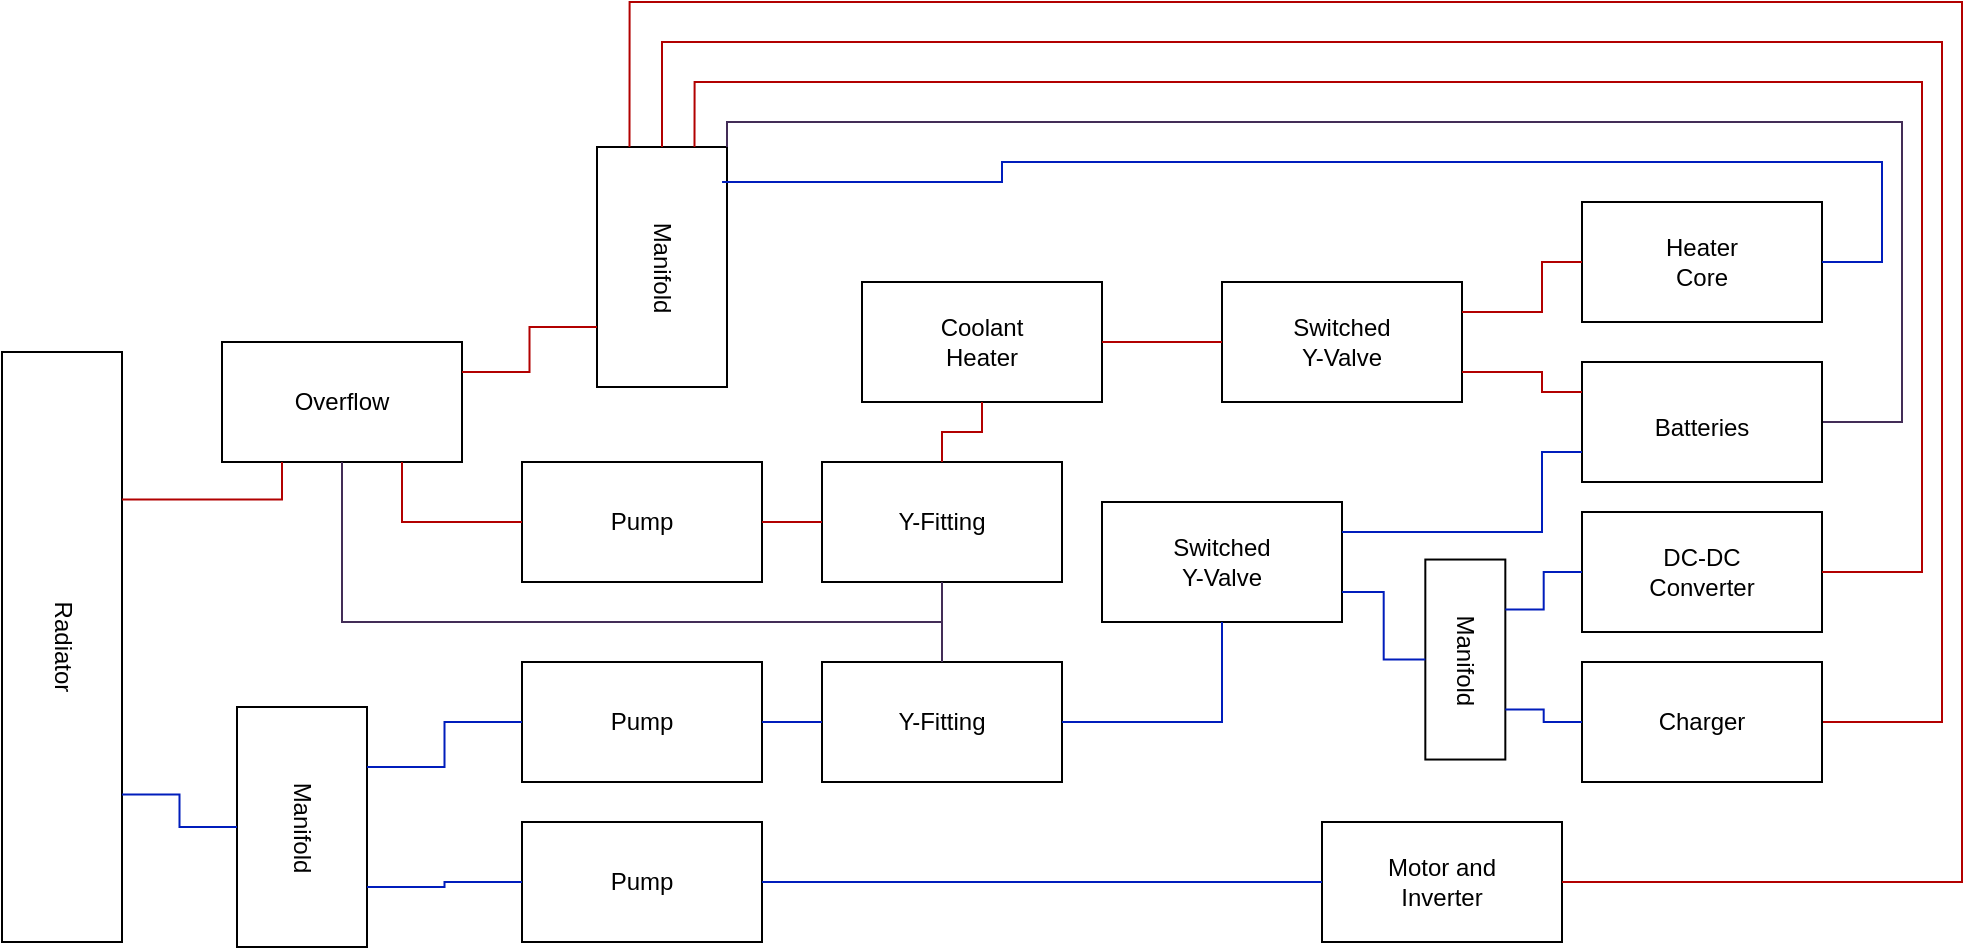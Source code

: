 <mxfile version="26.2.9">
  <diagram name="Page-1" id="PKuxj-kQF3zY9M0Z0oCe">
    <mxGraphModel dx="980" dy="611" grid="1" gridSize="10" guides="1" tooltips="1" connect="1" arrows="1" fold="1" page="1" pageScale="1" pageWidth="1100" pageHeight="850" math="0" shadow="0">
      <root>
        <mxCell id="0" />
        <mxCell id="1" parent="0" />
        <mxCell id="wSDJM-9C2P7-PzqC946q-3" value="" style="group" vertex="1" connectable="0" parent="1">
          <mxGeometry x="110" y="285" width="60" height="295" as="geometry" />
        </mxCell>
        <mxCell id="wSDJM-9C2P7-PzqC946q-1" value="" style="rounded=0;whiteSpace=wrap;html=1;" vertex="1" parent="wSDJM-9C2P7-PzqC946q-3">
          <mxGeometry width="60" height="295" as="geometry" />
        </mxCell>
        <mxCell id="wSDJM-9C2P7-PzqC946q-2" value="Radiator" style="text;html=1;align=center;verticalAlign=middle;whiteSpace=wrap;rounded=0;rotation=90;" vertex="1" parent="wSDJM-9C2P7-PzqC946q-3">
          <mxGeometry y="131.696" width="60" height="31.607" as="geometry" />
        </mxCell>
        <mxCell id="wSDJM-9C2P7-PzqC946q-6" value="" style="group;rotation=90;" vertex="1" connectable="0" parent="1">
          <mxGeometry x="200" y="490" width="120" height="65" as="geometry" />
        </mxCell>
        <mxCell id="wSDJM-9C2P7-PzqC946q-4" value="" style="rounded=0;whiteSpace=wrap;html=1;rotation=90;" vertex="1" parent="wSDJM-9C2P7-PzqC946q-6">
          <mxGeometry width="120" height="65" as="geometry" />
        </mxCell>
        <mxCell id="wSDJM-9C2P7-PzqC946q-5" value="&lt;div&gt;Manifold&lt;/div&gt;" style="text;html=1;align=center;verticalAlign=middle;whiteSpace=wrap;rounded=0;rotation=90;" vertex="1" parent="wSDJM-9C2P7-PzqC946q-6">
          <mxGeometry x="30" y="18" width="60" height="30" as="geometry" />
        </mxCell>
        <mxCell id="wSDJM-9C2P7-PzqC946q-9" value="" style="group" vertex="1" connectable="0" parent="1">
          <mxGeometry x="370" y="440" width="120" height="60" as="geometry" />
        </mxCell>
        <mxCell id="wSDJM-9C2P7-PzqC946q-7" value="" style="rounded=0;whiteSpace=wrap;html=1;" vertex="1" parent="wSDJM-9C2P7-PzqC946q-9">
          <mxGeometry width="120" height="60" as="geometry" />
        </mxCell>
        <mxCell id="wSDJM-9C2P7-PzqC946q-8" value="&lt;div&gt;Pump&lt;/div&gt;" style="text;html=1;align=center;verticalAlign=middle;whiteSpace=wrap;rounded=0;" vertex="1" parent="wSDJM-9C2P7-PzqC946q-9">
          <mxGeometry x="30" y="15" width="60" height="30" as="geometry" />
        </mxCell>
        <mxCell id="wSDJM-9C2P7-PzqC946q-10" value="" style="group" vertex="1" connectable="0" parent="1">
          <mxGeometry x="370" y="520" width="120" height="60" as="geometry" />
        </mxCell>
        <mxCell id="wSDJM-9C2P7-PzqC946q-11" value="" style="rounded=0;whiteSpace=wrap;html=1;" vertex="1" parent="wSDJM-9C2P7-PzqC946q-10">
          <mxGeometry width="120" height="60" as="geometry" />
        </mxCell>
        <mxCell id="wSDJM-9C2P7-PzqC946q-12" value="&lt;div&gt;Pump&lt;/div&gt;" style="text;html=1;align=center;verticalAlign=middle;whiteSpace=wrap;rounded=0;" vertex="1" parent="wSDJM-9C2P7-PzqC946q-10">
          <mxGeometry x="30" y="15" width="60" height="30" as="geometry" />
        </mxCell>
        <mxCell id="wSDJM-9C2P7-PzqC946q-15" value="" style="group;rotation=90;" vertex="1" connectable="0" parent="1">
          <mxGeometry x="380" y="210" width="120" height="65" as="geometry" />
        </mxCell>
        <mxCell id="wSDJM-9C2P7-PzqC946q-16" value="" style="rounded=0;whiteSpace=wrap;html=1;rotation=90;" vertex="1" parent="wSDJM-9C2P7-PzqC946q-15">
          <mxGeometry width="120" height="65" as="geometry" />
        </mxCell>
        <mxCell id="wSDJM-9C2P7-PzqC946q-17" value="&lt;div&gt;Manifold&lt;/div&gt;" style="text;html=1;align=center;verticalAlign=middle;whiteSpace=wrap;rounded=0;rotation=90;" vertex="1" parent="wSDJM-9C2P7-PzqC946q-15">
          <mxGeometry x="30" y="18" width="60" height="30" as="geometry" />
        </mxCell>
        <mxCell id="wSDJM-9C2P7-PzqC946q-20" value="" style="group" vertex="1" connectable="0" parent="1">
          <mxGeometry x="220" y="280" width="120" height="60" as="geometry" />
        </mxCell>
        <mxCell id="wSDJM-9C2P7-PzqC946q-18" value="" style="rounded=0;whiteSpace=wrap;html=1;" vertex="1" parent="wSDJM-9C2P7-PzqC946q-20">
          <mxGeometry width="120" height="60" as="geometry" />
        </mxCell>
        <mxCell id="wSDJM-9C2P7-PzqC946q-19" value="Overflow" style="text;html=1;align=center;verticalAlign=middle;whiteSpace=wrap;rounded=0;" vertex="1" parent="wSDJM-9C2P7-PzqC946q-20">
          <mxGeometry x="30" y="15" width="60" height="30" as="geometry" />
        </mxCell>
        <mxCell id="wSDJM-9C2P7-PzqC946q-29" value="" style="group" vertex="1" connectable="0" parent="1">
          <mxGeometry x="900" y="365" width="120" height="60" as="geometry" />
        </mxCell>
        <mxCell id="wSDJM-9C2P7-PzqC946q-24" value="" style="rounded=0;whiteSpace=wrap;html=1;" vertex="1" parent="wSDJM-9C2P7-PzqC946q-29">
          <mxGeometry width="120" height="60" as="geometry" />
        </mxCell>
        <mxCell id="wSDJM-9C2P7-PzqC946q-25" value="DC-DC Converter" style="text;html=1;align=center;verticalAlign=middle;whiteSpace=wrap;rounded=0;" vertex="1" parent="wSDJM-9C2P7-PzqC946q-29">
          <mxGeometry x="30" y="15" width="60" height="30" as="geometry" />
        </mxCell>
        <mxCell id="wSDJM-9C2P7-PzqC946q-32" value="" style="group" vertex="1" connectable="0" parent="1">
          <mxGeometry x="660" y="360" width="120" height="60" as="geometry" />
        </mxCell>
        <mxCell id="wSDJM-9C2P7-PzqC946q-30" value="" style="rounded=0;whiteSpace=wrap;html=1;" vertex="1" parent="wSDJM-9C2P7-PzqC946q-32">
          <mxGeometry width="120" height="60" as="geometry" />
        </mxCell>
        <mxCell id="wSDJM-9C2P7-PzqC946q-31" value="Switched Y-Valve" style="text;html=1;align=center;verticalAlign=middle;whiteSpace=wrap;rounded=0;" vertex="1" parent="wSDJM-9C2P7-PzqC946q-32">
          <mxGeometry x="30" y="15" width="60" height="30" as="geometry" />
        </mxCell>
        <mxCell id="wSDJM-9C2P7-PzqC946q-35" value="" style="group" vertex="1" connectable="0" parent="1">
          <mxGeometry x="540" y="250" width="120" height="60" as="geometry" />
        </mxCell>
        <mxCell id="wSDJM-9C2P7-PzqC946q-33" value="" style="rounded=0;whiteSpace=wrap;html=1;" vertex="1" parent="wSDJM-9C2P7-PzqC946q-35">
          <mxGeometry width="120" height="60" as="geometry" />
        </mxCell>
        <mxCell id="wSDJM-9C2P7-PzqC946q-34" value="Coolant Heater" style="text;html=1;align=center;verticalAlign=middle;whiteSpace=wrap;rounded=0;" vertex="1" parent="wSDJM-9C2P7-PzqC946q-35">
          <mxGeometry x="30" y="15" width="60" height="30" as="geometry" />
        </mxCell>
        <mxCell id="wSDJM-9C2P7-PzqC946q-36" value="" style="group" vertex="1" connectable="0" parent="1">
          <mxGeometry x="770" y="520" width="120" height="60" as="geometry" />
        </mxCell>
        <mxCell id="wSDJM-9C2P7-PzqC946q-13" value="" style="rounded=0;whiteSpace=wrap;html=1;" vertex="1" parent="wSDJM-9C2P7-PzqC946q-36">
          <mxGeometry width="120" height="60" as="geometry" />
        </mxCell>
        <mxCell id="wSDJM-9C2P7-PzqC946q-14" value="Motor and Inverter" style="text;html=1;align=center;verticalAlign=middle;whiteSpace=wrap;rounded=0;" vertex="1" parent="wSDJM-9C2P7-PzqC946q-36">
          <mxGeometry x="30" y="15" width="60" height="30" as="geometry" />
        </mxCell>
        <mxCell id="wSDJM-9C2P7-PzqC946q-37" value="" style="endArrow=none;html=1;rounded=0;entryX=0;entryY=0.5;entryDx=0;entryDy=0;exitX=1;exitY=0.5;exitDx=0;exitDy=0;fillColor=#0050ef;strokeColor=#001DBC;" edge="1" parent="1" source="wSDJM-9C2P7-PzqC946q-11" target="wSDJM-9C2P7-PzqC946q-13">
          <mxGeometry width="50" height="50" relative="1" as="geometry">
            <mxPoint x="470" y="440" as="sourcePoint" />
            <mxPoint x="520" y="390" as="targetPoint" />
          </mxGeometry>
        </mxCell>
        <mxCell id="wSDJM-9C2P7-PzqC946q-39" value="" style="endArrow=none;html=1;rounded=0;exitX=1;exitY=0.5;exitDx=0;exitDy=0;fillColor=#e51400;strokeColor=#B20000;entryX=0;entryY=0.75;entryDx=0;entryDy=0;edgeStyle=orthogonalEdgeStyle;" edge="1" parent="1" source="wSDJM-9C2P7-PzqC946q-13" target="wSDJM-9C2P7-PzqC946q-16">
          <mxGeometry width="50" height="50" relative="1" as="geometry">
            <mxPoint x="470" y="440" as="sourcePoint" />
            <mxPoint x="950" y="550" as="targetPoint" />
            <Array as="points">
              <mxPoint x="1090" y="550" />
              <mxPoint x="1090" y="110" />
              <mxPoint x="424" y="110" />
            </Array>
          </mxGeometry>
        </mxCell>
        <mxCell id="wSDJM-9C2P7-PzqC946q-40" value="" style="endArrow=none;html=1;rounded=0;exitX=1;exitY=0.75;exitDx=0;exitDy=0;entryX=0.5;entryY=1;entryDx=0;entryDy=0;edgeStyle=orthogonalEdgeStyle;fillColor=#0050ef;strokeColor=#001DBC;" edge="1" parent="1" source="wSDJM-9C2P7-PzqC946q-1" target="wSDJM-9C2P7-PzqC946q-4">
          <mxGeometry width="50" height="50" relative="1" as="geometry">
            <mxPoint x="470" y="440" as="sourcePoint" />
            <mxPoint x="520" y="390" as="targetPoint" />
          </mxGeometry>
        </mxCell>
        <mxCell id="wSDJM-9C2P7-PzqC946q-41" value="" style="endArrow=none;html=1;rounded=0;exitX=0.25;exitY=0;exitDx=0;exitDy=0;entryX=0;entryY=0.5;entryDx=0;entryDy=0;fillColor=#0050ef;strokeColor=#001DBC;edgeStyle=orthogonalEdgeStyle;" edge="1" parent="1" source="wSDJM-9C2P7-PzqC946q-4" target="wSDJM-9C2P7-PzqC946q-7">
          <mxGeometry width="50" height="50" relative="1" as="geometry">
            <mxPoint x="470" y="440" as="sourcePoint" />
            <mxPoint x="520" y="390" as="targetPoint" />
          </mxGeometry>
        </mxCell>
        <mxCell id="wSDJM-9C2P7-PzqC946q-42" value="" style="endArrow=none;html=1;rounded=0;exitX=0.75;exitY=0;exitDx=0;exitDy=0;entryX=0;entryY=0.5;entryDx=0;entryDy=0;fillColor=#0050ef;strokeColor=#001DBC;edgeStyle=orthogonalEdgeStyle;" edge="1" parent="1" source="wSDJM-9C2P7-PzqC946q-4" target="wSDJM-9C2P7-PzqC946q-11">
          <mxGeometry width="50" height="50" relative="1" as="geometry">
            <mxPoint x="470" y="440" as="sourcePoint" />
            <mxPoint x="520" y="390" as="targetPoint" />
          </mxGeometry>
        </mxCell>
        <mxCell id="wSDJM-9C2P7-PzqC946q-45" value="" style="group" vertex="1" connectable="0" parent="1">
          <mxGeometry x="520" y="440" width="120" height="60" as="geometry" />
        </mxCell>
        <mxCell id="wSDJM-9C2P7-PzqC946q-43" value="" style="rounded=0;whiteSpace=wrap;html=1;" vertex="1" parent="wSDJM-9C2P7-PzqC946q-45">
          <mxGeometry width="120" height="60" as="geometry" />
        </mxCell>
        <mxCell id="wSDJM-9C2P7-PzqC946q-44" value="Y-Fitting" style="text;html=1;align=center;verticalAlign=middle;whiteSpace=wrap;rounded=0;" vertex="1" parent="wSDJM-9C2P7-PzqC946q-45">
          <mxGeometry x="30" y="15" width="60" height="30" as="geometry" />
        </mxCell>
        <mxCell id="wSDJM-9C2P7-PzqC946q-46" value="" style="endArrow=none;html=1;rounded=0;exitX=1;exitY=0.5;exitDx=0;exitDy=0;entryX=0;entryY=0.5;entryDx=0;entryDy=0;fillColor=#0050ef;strokeColor=#001DBC;" edge="1" parent="1" source="wSDJM-9C2P7-PzqC946q-7" target="wSDJM-9C2P7-PzqC946q-43">
          <mxGeometry width="50" height="50" relative="1" as="geometry">
            <mxPoint x="470" y="440" as="sourcePoint" />
            <mxPoint x="520" y="390" as="targetPoint" />
          </mxGeometry>
        </mxCell>
        <mxCell id="wSDJM-9C2P7-PzqC946q-48" value="" style="endArrow=none;html=1;rounded=0;exitX=1;exitY=0.5;exitDx=0;exitDy=0;entryX=0.5;entryY=1;entryDx=0;entryDy=0;edgeStyle=orthogonalEdgeStyle;fillColor=#0050ef;strokeColor=#001DBC;" edge="1" parent="1" source="wSDJM-9C2P7-PzqC946q-43" target="wSDJM-9C2P7-PzqC946q-30">
          <mxGeometry width="50" height="50" relative="1" as="geometry">
            <mxPoint x="470" y="440" as="sourcePoint" />
            <mxPoint x="520" y="390" as="targetPoint" />
          </mxGeometry>
        </mxCell>
        <mxCell id="wSDJM-9C2P7-PzqC946q-54" value="" style="group;rotation=90;" vertex="1" connectable="0" parent="1">
          <mxGeometry x="810" y="420" width="100" height="40" as="geometry" />
        </mxCell>
        <mxCell id="wSDJM-9C2P7-PzqC946q-55" value="" style="rounded=0;whiteSpace=wrap;html=1;rotation=90;" vertex="1" parent="wSDJM-9C2P7-PzqC946q-54">
          <mxGeometry x="-18.333" y="-1.231" width="100" height="40" as="geometry" />
        </mxCell>
        <mxCell id="wSDJM-9C2P7-PzqC946q-56" value="&lt;div&gt;Manifold&lt;/div&gt;" style="text;html=1;align=center;verticalAlign=middle;whiteSpace=wrap;rounded=0;rotation=90;" vertex="1" parent="wSDJM-9C2P7-PzqC946q-54">
          <mxGeometry x="6.667" y="9.846" width="50" height="18.462" as="geometry" />
        </mxCell>
        <mxCell id="wSDJM-9C2P7-PzqC946q-62" value="" style="endArrow=none;html=1;rounded=0;exitX=1;exitY=0.5;exitDx=0;exitDy=0;entryX=0;entryY=0.5;entryDx=0;entryDy=0;fillColor=#e51400;strokeColor=#B20000;edgeStyle=orthogonalEdgeStyle;" edge="1" parent="1" source="wSDJM-9C2P7-PzqC946q-21" target="wSDJM-9C2P7-PzqC946q-16">
          <mxGeometry width="50" height="50" relative="1" as="geometry">
            <mxPoint x="610" y="440" as="sourcePoint" />
            <mxPoint x="660" y="390" as="targetPoint" />
            <Array as="points">
              <mxPoint x="1080" y="470" />
              <mxPoint x="1080" y="130" />
              <mxPoint x="440" y="130" />
            </Array>
          </mxGeometry>
        </mxCell>
        <mxCell id="wSDJM-9C2P7-PzqC946q-63" value="" style="endArrow=none;html=1;rounded=0;exitX=1;exitY=0.5;exitDx=0;exitDy=0;entryX=0;entryY=0.25;entryDx=0;entryDy=0;fillColor=#e51400;strokeColor=#B20000;edgeStyle=orthogonalEdgeStyle;" edge="1" parent="1" source="wSDJM-9C2P7-PzqC946q-24" target="wSDJM-9C2P7-PzqC946q-16">
          <mxGeometry width="50" height="50" relative="1" as="geometry">
            <mxPoint x="610" y="440" as="sourcePoint" />
            <mxPoint x="660" y="390" as="targetPoint" />
            <Array as="points">
              <mxPoint x="1070" y="395" />
              <mxPoint x="1070" y="150" />
              <mxPoint x="456" y="150" />
            </Array>
          </mxGeometry>
        </mxCell>
        <mxCell id="wSDJM-9C2P7-PzqC946q-64" value="" style="endArrow=none;html=1;rounded=0;exitX=1;exitY=0.5;exitDx=0;exitDy=0;entryX=0;entryY=0;entryDx=0;entryDy=0;fillColor=#76608a;strokeColor=#432D57;edgeStyle=orthogonalEdgeStyle;" edge="1" parent="1" source="wSDJM-9C2P7-PzqC946q-26" target="wSDJM-9C2P7-PzqC946q-16">
          <mxGeometry width="50" height="50" relative="1" as="geometry">
            <mxPoint x="610" y="440" as="sourcePoint" />
            <mxPoint x="660" y="390" as="targetPoint" />
            <Array as="points">
              <mxPoint x="1060" y="320" />
              <mxPoint x="1060" y="170" />
              <mxPoint x="473" y="170" />
            </Array>
          </mxGeometry>
        </mxCell>
        <mxCell id="wSDJM-9C2P7-PzqC946q-67" value="" style="group" vertex="1" connectable="0" parent="1">
          <mxGeometry x="900" y="290" width="120" height="60" as="geometry" />
        </mxCell>
        <mxCell id="wSDJM-9C2P7-PzqC946q-26" value="" style="rounded=0;whiteSpace=wrap;html=1;container=0;" vertex="1" parent="wSDJM-9C2P7-PzqC946q-67">
          <mxGeometry width="120" height="60" as="geometry" />
        </mxCell>
        <mxCell id="wSDJM-9C2P7-PzqC946q-22" value="Batteries" style="text;html=1;align=center;verticalAlign=middle;whiteSpace=wrap;rounded=0;" vertex="1" parent="wSDJM-9C2P7-PzqC946q-67">
          <mxGeometry x="30" y="17.5" width="60" height="30" as="geometry" />
        </mxCell>
        <mxCell id="wSDJM-9C2P7-PzqC946q-68" value="" style="group" vertex="1" connectable="0" parent="1">
          <mxGeometry x="900" y="440" width="120" height="60" as="geometry" />
        </mxCell>
        <mxCell id="wSDJM-9C2P7-PzqC946q-21" value="" style="rounded=0;whiteSpace=wrap;html=1;" vertex="1" parent="wSDJM-9C2P7-PzqC946q-68">
          <mxGeometry width="120" height="60" as="geometry" />
        </mxCell>
        <mxCell id="wSDJM-9C2P7-PzqC946q-27" value="Charger" style="text;html=1;align=center;verticalAlign=middle;whiteSpace=wrap;rounded=0;container=0;" vertex="1" parent="wSDJM-9C2P7-PzqC946q-68">
          <mxGeometry x="30" y="15" width="60" height="30" as="geometry" />
        </mxCell>
        <mxCell id="wSDJM-9C2P7-PzqC946q-69" value="" style="rounded=0;whiteSpace=wrap;html=1;" vertex="1" parent="1">
          <mxGeometry x="900" y="210" width="120" height="60" as="geometry" />
        </mxCell>
        <mxCell id="wSDJM-9C2P7-PzqC946q-75" value="" style="group" vertex="1" connectable="0" parent="1">
          <mxGeometry x="720" y="250" width="120" height="60" as="geometry" />
        </mxCell>
        <mxCell id="wSDJM-9C2P7-PzqC946q-76" value="" style="rounded=0;whiteSpace=wrap;html=1;" vertex="1" parent="wSDJM-9C2P7-PzqC946q-75">
          <mxGeometry width="120" height="60" as="geometry" />
        </mxCell>
        <mxCell id="wSDJM-9C2P7-PzqC946q-77" value="Switched Y-Valve" style="text;html=1;align=center;verticalAlign=middle;whiteSpace=wrap;rounded=0;" vertex="1" parent="wSDJM-9C2P7-PzqC946q-75">
          <mxGeometry x="30" y="15" width="60" height="30" as="geometry" />
        </mxCell>
        <mxCell id="wSDJM-9C2P7-PzqC946q-78" value="" style="group" vertex="1" connectable="0" parent="1">
          <mxGeometry x="370" y="340" width="120" height="60" as="geometry" />
        </mxCell>
        <mxCell id="wSDJM-9C2P7-PzqC946q-79" value="" style="rounded=0;whiteSpace=wrap;html=1;" vertex="1" parent="wSDJM-9C2P7-PzqC946q-78">
          <mxGeometry width="120" height="60" as="geometry" />
        </mxCell>
        <mxCell id="wSDJM-9C2P7-PzqC946q-80" value="&lt;div&gt;Pump&lt;/div&gt;" style="text;html=1;align=center;verticalAlign=middle;whiteSpace=wrap;rounded=0;" vertex="1" parent="wSDJM-9C2P7-PzqC946q-78">
          <mxGeometry x="30" y="15" width="60" height="30" as="geometry" />
        </mxCell>
        <mxCell id="wSDJM-9C2P7-PzqC946q-81" value="" style="group" vertex="1" connectable="0" parent="1">
          <mxGeometry x="520" y="340" width="120" height="60" as="geometry" />
        </mxCell>
        <mxCell id="wSDJM-9C2P7-PzqC946q-82" value="" style="rounded=0;whiteSpace=wrap;html=1;" vertex="1" parent="wSDJM-9C2P7-PzqC946q-81">
          <mxGeometry width="120" height="60" as="geometry" />
        </mxCell>
        <mxCell id="wSDJM-9C2P7-PzqC946q-83" value="Y-Fitting" style="text;html=1;align=center;verticalAlign=middle;whiteSpace=wrap;rounded=0;" vertex="1" parent="wSDJM-9C2P7-PzqC946q-81">
          <mxGeometry x="30" y="15" width="60" height="30" as="geometry" />
        </mxCell>
        <mxCell id="wSDJM-9C2P7-PzqC946q-84" value="" style="endArrow=none;html=1;rounded=0;exitX=1;exitY=0.5;exitDx=0;exitDy=0;entryX=0;entryY=0.5;entryDx=0;entryDy=0;fillColor=#e51400;strokeColor=#B20000;" edge="1" source="wSDJM-9C2P7-PzqC946q-79" target="wSDJM-9C2P7-PzqC946q-82" parent="1">
          <mxGeometry width="50" height="50" relative="1" as="geometry">
            <mxPoint x="450" y="340" as="sourcePoint" />
            <mxPoint x="500" y="290" as="targetPoint" />
          </mxGeometry>
        </mxCell>
        <mxCell id="wSDJM-9C2P7-PzqC946q-85" value="" style="endArrow=none;html=1;rounded=0;entryX=0.25;entryY=1;entryDx=0;entryDy=0;exitX=1;exitY=0.25;exitDx=0;exitDy=0;edgeStyle=orthogonalEdgeStyle;fillColor=#e51400;strokeColor=#B20000;" edge="1" parent="1" source="wSDJM-9C2P7-PzqC946q-1" target="wSDJM-9C2P7-PzqC946q-18">
          <mxGeometry width="50" height="50" relative="1" as="geometry">
            <mxPoint x="460" y="440" as="sourcePoint" />
            <mxPoint x="510" y="390" as="targetPoint" />
          </mxGeometry>
        </mxCell>
        <mxCell id="wSDJM-9C2P7-PzqC946q-86" value="" style="endArrow=none;html=1;rounded=0;exitX=1;exitY=0.25;exitDx=0;exitDy=0;entryX=0.75;entryY=1;entryDx=0;entryDy=0;fillColor=#e51400;strokeColor=#B20000;edgeStyle=orthogonalEdgeStyle;" edge="1" parent="1" source="wSDJM-9C2P7-PzqC946q-18" target="wSDJM-9C2P7-PzqC946q-16">
          <mxGeometry width="50" height="50" relative="1" as="geometry">
            <mxPoint x="460" y="440" as="sourcePoint" />
            <mxPoint x="510" y="390" as="targetPoint" />
          </mxGeometry>
        </mxCell>
        <mxCell id="wSDJM-9C2P7-PzqC946q-87" value="" style="endArrow=none;html=1;rounded=0;entryX=0.75;entryY=1;entryDx=0;entryDy=0;exitX=0;exitY=0.5;exitDx=0;exitDy=0;fillColor=#e51400;strokeColor=#B20000;edgeStyle=orthogonalEdgeStyle;" edge="1" parent="1" source="wSDJM-9C2P7-PzqC946q-79" target="wSDJM-9C2P7-PzqC946q-18">
          <mxGeometry width="50" height="50" relative="1" as="geometry">
            <mxPoint x="460" y="440" as="sourcePoint" />
            <mxPoint x="510" y="390" as="targetPoint" />
          </mxGeometry>
        </mxCell>
        <mxCell id="wSDJM-9C2P7-PzqC946q-88" value="" style="endArrow=none;html=1;rounded=0;entryX=0.5;entryY=1;entryDx=0;entryDy=0;exitX=0.5;exitY=1;exitDx=0;exitDy=0;edgeStyle=orthogonalEdgeStyle;fillColor=#76608a;strokeColor=#432D57;" edge="1" parent="1" source="wSDJM-9C2P7-PzqC946q-18" target="wSDJM-9C2P7-PzqC946q-82">
          <mxGeometry width="50" height="50" relative="1" as="geometry">
            <mxPoint x="460" y="440" as="sourcePoint" />
            <mxPoint x="510" y="390" as="targetPoint" />
            <Array as="points">
              <mxPoint x="280" y="420" />
              <mxPoint x="580" y="420" />
            </Array>
          </mxGeometry>
        </mxCell>
        <mxCell id="wSDJM-9C2P7-PzqC946q-89" value="" style="endArrow=none;html=1;rounded=0;entryX=0.5;entryY=0;entryDx=0;entryDy=0;exitX=0.5;exitY=1;exitDx=0;exitDy=0;edgeStyle=orthogonalEdgeStyle;fillColor=#76608a;strokeColor=#432D57;" edge="1" parent="1" source="wSDJM-9C2P7-PzqC946q-18" target="wSDJM-9C2P7-PzqC946q-43">
          <mxGeometry width="50" height="50" relative="1" as="geometry">
            <mxPoint x="460" y="440" as="sourcePoint" />
            <mxPoint x="510" y="390" as="targetPoint" />
            <Array as="points">
              <mxPoint x="280" y="420" />
              <mxPoint x="580" y="420" />
            </Array>
          </mxGeometry>
        </mxCell>
        <mxCell id="wSDJM-9C2P7-PzqC946q-90" value="" style="endArrow=none;html=1;rounded=0;entryX=0.5;entryY=0;entryDx=0;entryDy=0;exitX=0.5;exitY=1;exitDx=0;exitDy=0;fillColor=#e51400;strokeColor=#B20000;edgeStyle=orthogonalEdgeStyle;" edge="1" parent="1" source="wSDJM-9C2P7-PzqC946q-33" target="wSDJM-9C2P7-PzqC946q-82">
          <mxGeometry width="50" height="50" relative="1" as="geometry">
            <mxPoint x="460" y="440" as="sourcePoint" />
            <mxPoint x="510" y="390" as="targetPoint" />
          </mxGeometry>
        </mxCell>
        <mxCell id="wSDJM-9C2P7-PzqC946q-92" value="" style="endArrow=none;html=1;rounded=0;exitX=1;exitY=0.5;exitDx=0;exitDy=0;entryX=0;entryY=0.5;entryDx=0;entryDy=0;fillColor=#e51400;strokeColor=#B20000;" edge="1" parent="1" source="wSDJM-9C2P7-PzqC946q-33" target="wSDJM-9C2P7-PzqC946q-76">
          <mxGeometry width="50" height="50" relative="1" as="geometry">
            <mxPoint x="460" y="440" as="sourcePoint" />
            <mxPoint x="510" y="390" as="targetPoint" />
          </mxGeometry>
        </mxCell>
        <mxCell id="wSDJM-9C2P7-PzqC946q-93" value="Heater Core" style="text;html=1;align=center;verticalAlign=middle;whiteSpace=wrap;rounded=0;" vertex="1" parent="1">
          <mxGeometry x="930" y="225" width="60" height="30" as="geometry" />
        </mxCell>
        <mxCell id="wSDJM-9C2P7-PzqC946q-94" value="" style="endArrow=none;html=1;rounded=0;entryX=1;entryY=0.25;entryDx=0;entryDy=0;exitX=0;exitY=0.5;exitDx=0;exitDy=0;fillColor=#e51400;strokeColor=#B20000;edgeStyle=orthogonalEdgeStyle;" edge="1" parent="1" source="wSDJM-9C2P7-PzqC946q-69" target="wSDJM-9C2P7-PzqC946q-76">
          <mxGeometry width="50" height="50" relative="1" as="geometry">
            <mxPoint x="650" y="440" as="sourcePoint" />
            <mxPoint x="700" y="390" as="targetPoint" />
            <Array as="points">
              <mxPoint x="880" y="240" />
              <mxPoint x="880" y="265" />
            </Array>
          </mxGeometry>
        </mxCell>
        <mxCell id="wSDJM-9C2P7-PzqC946q-95" value="" style="endArrow=none;html=1;rounded=0;entryX=1;entryY=0.75;entryDx=0;entryDy=0;exitX=0;exitY=0.25;exitDx=0;exitDy=0;fillColor=#e51400;strokeColor=#B20000;edgeStyle=orthogonalEdgeStyle;" edge="1" parent="1" source="wSDJM-9C2P7-PzqC946q-26" target="wSDJM-9C2P7-PzqC946q-76">
          <mxGeometry width="50" height="50" relative="1" as="geometry">
            <mxPoint x="650" y="440" as="sourcePoint" />
            <mxPoint x="700" y="390" as="targetPoint" />
            <Array as="points">
              <mxPoint x="880" y="305" />
              <mxPoint x="880" y="295" />
            </Array>
          </mxGeometry>
        </mxCell>
        <mxCell id="wSDJM-9C2P7-PzqC946q-96" value="" style="endArrow=none;html=1;rounded=0;exitX=1;exitY=0.5;exitDx=0;exitDy=0;entryX=0.146;entryY=0.038;entryDx=0;entryDy=0;entryPerimeter=0;edgeStyle=orthogonalEdgeStyle;fillColor=#0050ef;strokeColor=#001DBC;" edge="1" parent="1" source="wSDJM-9C2P7-PzqC946q-69" target="wSDJM-9C2P7-PzqC946q-16">
          <mxGeometry width="50" height="50" relative="1" as="geometry">
            <mxPoint x="650" y="440" as="sourcePoint" />
            <mxPoint x="700" y="390" as="targetPoint" />
            <Array as="points">
              <mxPoint x="1050" y="240" />
              <mxPoint x="1050" y="190" />
              <mxPoint x="610" y="190" />
              <mxPoint x="610" y="200" />
            </Array>
          </mxGeometry>
        </mxCell>
        <mxCell id="wSDJM-9C2P7-PzqC946q-97" value="" style="endArrow=none;html=1;rounded=0;entryX=1;entryY=0.25;entryDx=0;entryDy=0;exitX=0;exitY=0.75;exitDx=0;exitDy=0;fillColor=#0050ef;strokeColor=#001DBC;edgeStyle=orthogonalEdgeStyle;" edge="1" parent="1" source="wSDJM-9C2P7-PzqC946q-26" target="wSDJM-9C2P7-PzqC946q-30">
          <mxGeometry width="50" height="50" relative="1" as="geometry">
            <mxPoint x="650" y="440" as="sourcePoint" />
            <mxPoint x="700" y="390" as="targetPoint" />
            <Array as="points">
              <mxPoint x="880" y="335" />
              <mxPoint x="880" y="375" />
            </Array>
          </mxGeometry>
        </mxCell>
        <mxCell id="wSDJM-9C2P7-PzqC946q-98" value="" style="endArrow=none;html=1;rounded=0;entryX=1;entryY=0.75;entryDx=0;entryDy=0;exitX=0.5;exitY=1;exitDx=0;exitDy=0;fillColor=#0050ef;strokeColor=#001DBC;edgeStyle=orthogonalEdgeStyle;" edge="1" parent="1" source="wSDJM-9C2P7-PzqC946q-55" target="wSDJM-9C2P7-PzqC946q-30">
          <mxGeometry width="50" height="50" relative="1" as="geometry">
            <mxPoint x="650" y="440" as="sourcePoint" />
            <mxPoint x="700" y="390" as="targetPoint" />
          </mxGeometry>
        </mxCell>
        <mxCell id="wSDJM-9C2P7-PzqC946q-99" value="" style="endArrow=none;html=1;rounded=0;entryX=0.25;entryY=0;entryDx=0;entryDy=0;exitX=0;exitY=0.5;exitDx=0;exitDy=0;fillColor=#0050ef;strokeColor=#001DBC;edgeStyle=orthogonalEdgeStyle;" edge="1" parent="1" source="wSDJM-9C2P7-PzqC946q-24" target="wSDJM-9C2P7-PzqC946q-55">
          <mxGeometry width="50" height="50" relative="1" as="geometry">
            <mxPoint x="650" y="440" as="sourcePoint" />
            <mxPoint x="700" y="390" as="targetPoint" />
          </mxGeometry>
        </mxCell>
        <mxCell id="wSDJM-9C2P7-PzqC946q-100" value="" style="endArrow=none;html=1;rounded=0;entryX=0.75;entryY=0;entryDx=0;entryDy=0;exitX=0;exitY=0.5;exitDx=0;exitDy=0;fillColor=#0050ef;strokeColor=#001DBC;edgeStyle=orthogonalEdgeStyle;" edge="1" parent="1" source="wSDJM-9C2P7-PzqC946q-21" target="wSDJM-9C2P7-PzqC946q-55">
          <mxGeometry width="50" height="50" relative="1" as="geometry">
            <mxPoint x="650" y="440" as="sourcePoint" />
            <mxPoint x="700" y="390" as="targetPoint" />
          </mxGeometry>
        </mxCell>
      </root>
    </mxGraphModel>
  </diagram>
</mxfile>
